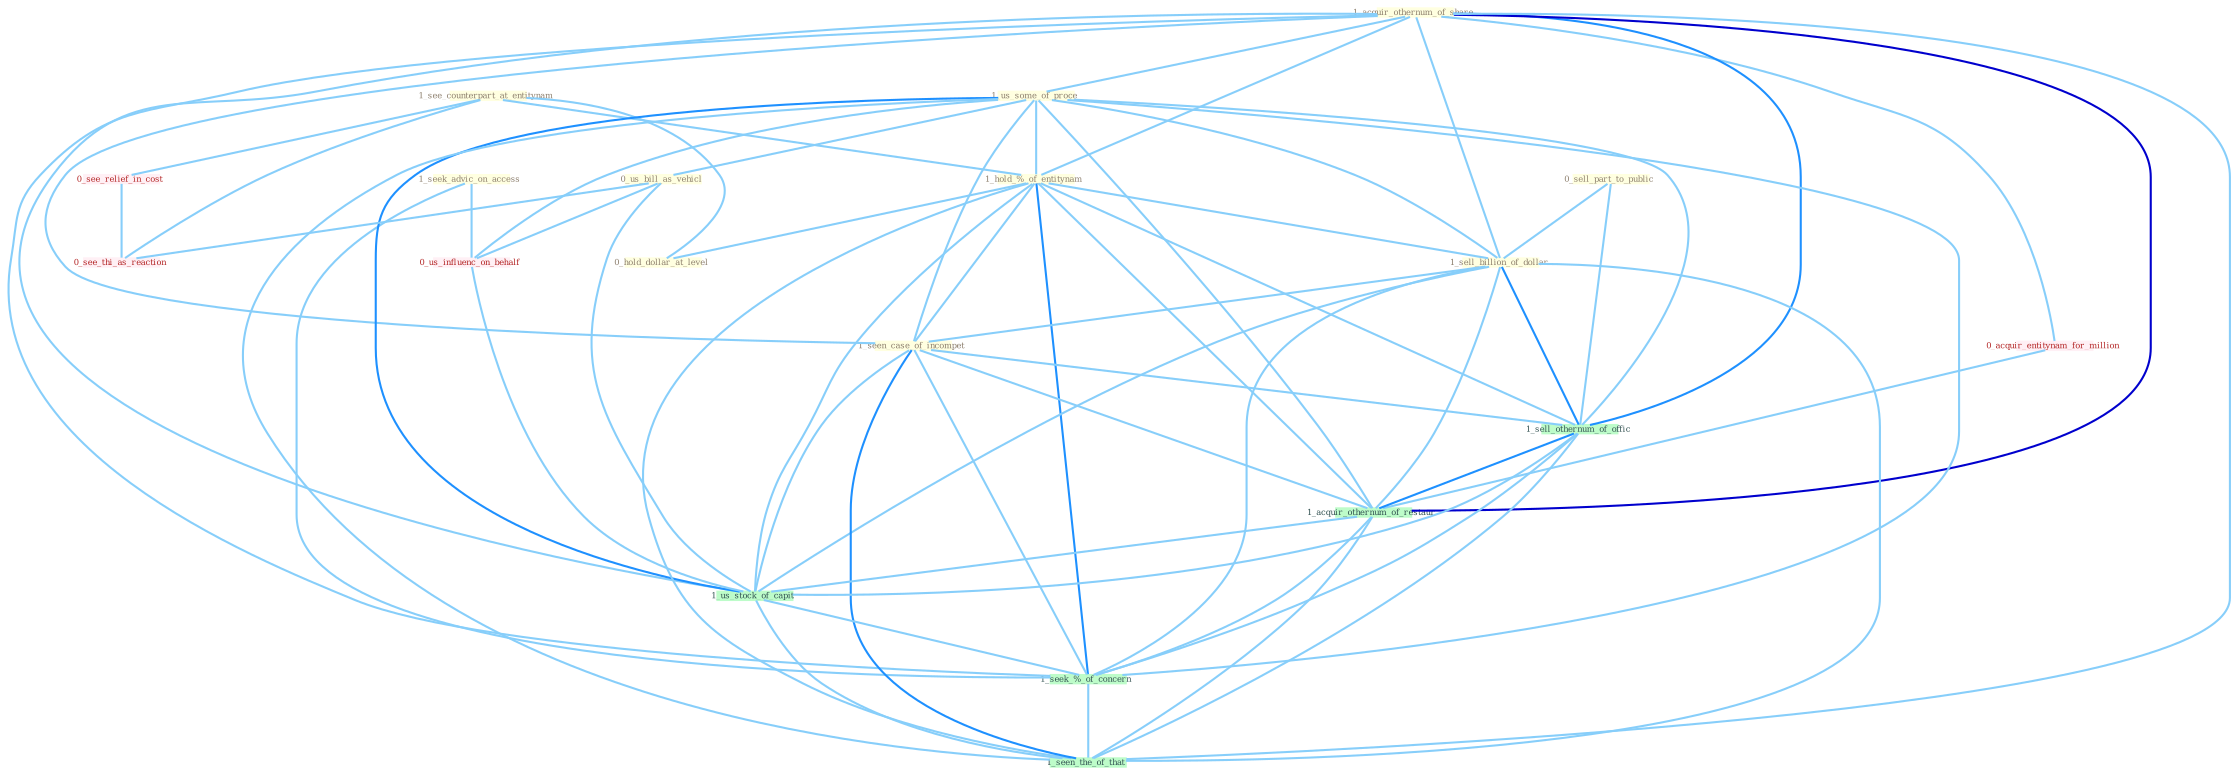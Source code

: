Graph G{ 
    node
    [shape=polygon,style=filled,width=.5,height=.06,color="#BDFCC9",fixedsize=true,fontsize=4,
    fontcolor="#2f4f4f"];
    {node
    [color="#ffffe0", fontcolor="#8b7d6b"] "1_see_counterpart_at_entitynam " "1_seek_advic_on_access " "1_acquir_othernum_of_share " "0_sell_part_to_public " "1_us_some_of_proce " "1_hold_%_of_entitynam " "0_hold_dollar_at_level " "0_us_bill_as_vehicl " "1_sell_billion_of_dollar " "1_seen_case_of_incompet "}
{node [color="#fff0f5", fontcolor="#b22222"] "0_acquir_entitynam_for_million " "0_us_influenc_on_behalf " "0_see_relief_in_cost " "0_see_thi_as_reaction "}
edge [color="#B0E2FF"];

	"1_see_counterpart_at_entitynam " -- "1_hold_%_of_entitynam " [w="1", color="#87cefa" ];
	"1_see_counterpart_at_entitynam " -- "0_hold_dollar_at_level " [w="1", color="#87cefa" ];
	"1_see_counterpart_at_entitynam " -- "0_see_relief_in_cost " [w="1", color="#87cefa" ];
	"1_see_counterpart_at_entitynam " -- "0_see_thi_as_reaction " [w="1", color="#87cefa" ];
	"1_seek_advic_on_access " -- "0_us_influenc_on_behalf " [w="1", color="#87cefa" ];
	"1_seek_advic_on_access " -- "1_seek_%_of_concern " [w="1", color="#87cefa" ];
	"1_acquir_othernum_of_share " -- "1_us_some_of_proce " [w="1", color="#87cefa" ];
	"1_acquir_othernum_of_share " -- "1_hold_%_of_entitynam " [w="1", color="#87cefa" ];
	"1_acquir_othernum_of_share " -- "1_sell_billion_of_dollar " [w="1", color="#87cefa" ];
	"1_acquir_othernum_of_share " -- "1_seen_case_of_incompet " [w="1", color="#87cefa" ];
	"1_acquir_othernum_of_share " -- "0_acquir_entitynam_for_million " [w="1", color="#87cefa" ];
	"1_acquir_othernum_of_share " -- "1_sell_othernum_of_offic " [w="2", color="#1e90ff" , len=0.8];
	"1_acquir_othernum_of_share " -- "1_acquir_othernum_of_restaur " [w="3", color="#0000cd" , len=0.6];
	"1_acquir_othernum_of_share " -- "1_us_stock_of_capit " [w="1", color="#87cefa" ];
	"1_acquir_othernum_of_share " -- "1_seek_%_of_concern " [w="1", color="#87cefa" ];
	"1_acquir_othernum_of_share " -- "1_seen_the_of_that " [w="1", color="#87cefa" ];
	"0_sell_part_to_public " -- "1_sell_billion_of_dollar " [w="1", color="#87cefa" ];
	"0_sell_part_to_public " -- "1_sell_othernum_of_offic " [w="1", color="#87cefa" ];
	"1_us_some_of_proce " -- "1_hold_%_of_entitynam " [w="1", color="#87cefa" ];
	"1_us_some_of_proce " -- "0_us_bill_as_vehicl " [w="1", color="#87cefa" ];
	"1_us_some_of_proce " -- "1_sell_billion_of_dollar " [w="1", color="#87cefa" ];
	"1_us_some_of_proce " -- "1_seen_case_of_incompet " [w="1", color="#87cefa" ];
	"1_us_some_of_proce " -- "1_sell_othernum_of_offic " [w="1", color="#87cefa" ];
	"1_us_some_of_proce " -- "0_us_influenc_on_behalf " [w="1", color="#87cefa" ];
	"1_us_some_of_proce " -- "1_acquir_othernum_of_restaur " [w="1", color="#87cefa" ];
	"1_us_some_of_proce " -- "1_us_stock_of_capit " [w="2", color="#1e90ff" , len=0.8];
	"1_us_some_of_proce " -- "1_seek_%_of_concern " [w="1", color="#87cefa" ];
	"1_us_some_of_proce " -- "1_seen_the_of_that " [w="1", color="#87cefa" ];
	"1_hold_%_of_entitynam " -- "0_hold_dollar_at_level " [w="1", color="#87cefa" ];
	"1_hold_%_of_entitynam " -- "1_sell_billion_of_dollar " [w="1", color="#87cefa" ];
	"1_hold_%_of_entitynam " -- "1_seen_case_of_incompet " [w="1", color="#87cefa" ];
	"1_hold_%_of_entitynam " -- "1_sell_othernum_of_offic " [w="1", color="#87cefa" ];
	"1_hold_%_of_entitynam " -- "1_acquir_othernum_of_restaur " [w="1", color="#87cefa" ];
	"1_hold_%_of_entitynam " -- "1_us_stock_of_capit " [w="1", color="#87cefa" ];
	"1_hold_%_of_entitynam " -- "1_seek_%_of_concern " [w="2", color="#1e90ff" , len=0.8];
	"1_hold_%_of_entitynam " -- "1_seen_the_of_that " [w="1", color="#87cefa" ];
	"0_us_bill_as_vehicl " -- "0_us_influenc_on_behalf " [w="1", color="#87cefa" ];
	"0_us_bill_as_vehicl " -- "0_see_thi_as_reaction " [w="1", color="#87cefa" ];
	"0_us_bill_as_vehicl " -- "1_us_stock_of_capit " [w="1", color="#87cefa" ];
	"1_sell_billion_of_dollar " -- "1_seen_case_of_incompet " [w="1", color="#87cefa" ];
	"1_sell_billion_of_dollar " -- "1_sell_othernum_of_offic " [w="2", color="#1e90ff" , len=0.8];
	"1_sell_billion_of_dollar " -- "1_acquir_othernum_of_restaur " [w="1", color="#87cefa" ];
	"1_sell_billion_of_dollar " -- "1_us_stock_of_capit " [w="1", color="#87cefa" ];
	"1_sell_billion_of_dollar " -- "1_seek_%_of_concern " [w="1", color="#87cefa" ];
	"1_sell_billion_of_dollar " -- "1_seen_the_of_that " [w="1", color="#87cefa" ];
	"1_seen_case_of_incompet " -- "1_sell_othernum_of_offic " [w="1", color="#87cefa" ];
	"1_seen_case_of_incompet " -- "1_acquir_othernum_of_restaur " [w="1", color="#87cefa" ];
	"1_seen_case_of_incompet " -- "1_us_stock_of_capit " [w="1", color="#87cefa" ];
	"1_seen_case_of_incompet " -- "1_seek_%_of_concern " [w="1", color="#87cefa" ];
	"1_seen_case_of_incompet " -- "1_seen_the_of_that " [w="2", color="#1e90ff" , len=0.8];
	"0_acquir_entitynam_for_million " -- "1_acquir_othernum_of_restaur " [w="1", color="#87cefa" ];
	"1_sell_othernum_of_offic " -- "1_acquir_othernum_of_restaur " [w="2", color="#1e90ff" , len=0.8];
	"1_sell_othernum_of_offic " -- "1_us_stock_of_capit " [w="1", color="#87cefa" ];
	"1_sell_othernum_of_offic " -- "1_seek_%_of_concern " [w="1", color="#87cefa" ];
	"1_sell_othernum_of_offic " -- "1_seen_the_of_that " [w="1", color="#87cefa" ];
	"0_us_influenc_on_behalf " -- "1_us_stock_of_capit " [w="1", color="#87cefa" ];
	"0_see_relief_in_cost " -- "0_see_thi_as_reaction " [w="1", color="#87cefa" ];
	"1_acquir_othernum_of_restaur " -- "1_us_stock_of_capit " [w="1", color="#87cefa" ];
	"1_acquir_othernum_of_restaur " -- "1_seek_%_of_concern " [w="1", color="#87cefa" ];
	"1_acquir_othernum_of_restaur " -- "1_seen_the_of_that " [w="1", color="#87cefa" ];
	"1_us_stock_of_capit " -- "1_seek_%_of_concern " [w="1", color="#87cefa" ];
	"1_us_stock_of_capit " -- "1_seen_the_of_that " [w="1", color="#87cefa" ];
	"1_seek_%_of_concern " -- "1_seen_the_of_that " [w="1", color="#87cefa" ];
}